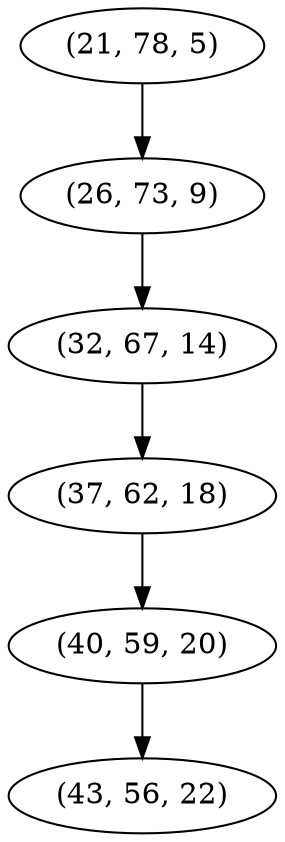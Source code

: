 digraph tree {
    "(21, 78, 5)";
    "(26, 73, 9)";
    "(32, 67, 14)";
    "(37, 62, 18)";
    "(40, 59, 20)";
    "(43, 56, 22)";
    "(21, 78, 5)" -> "(26, 73, 9)";
    "(26, 73, 9)" -> "(32, 67, 14)";
    "(32, 67, 14)" -> "(37, 62, 18)";
    "(37, 62, 18)" -> "(40, 59, 20)";
    "(40, 59, 20)" -> "(43, 56, 22)";
}
